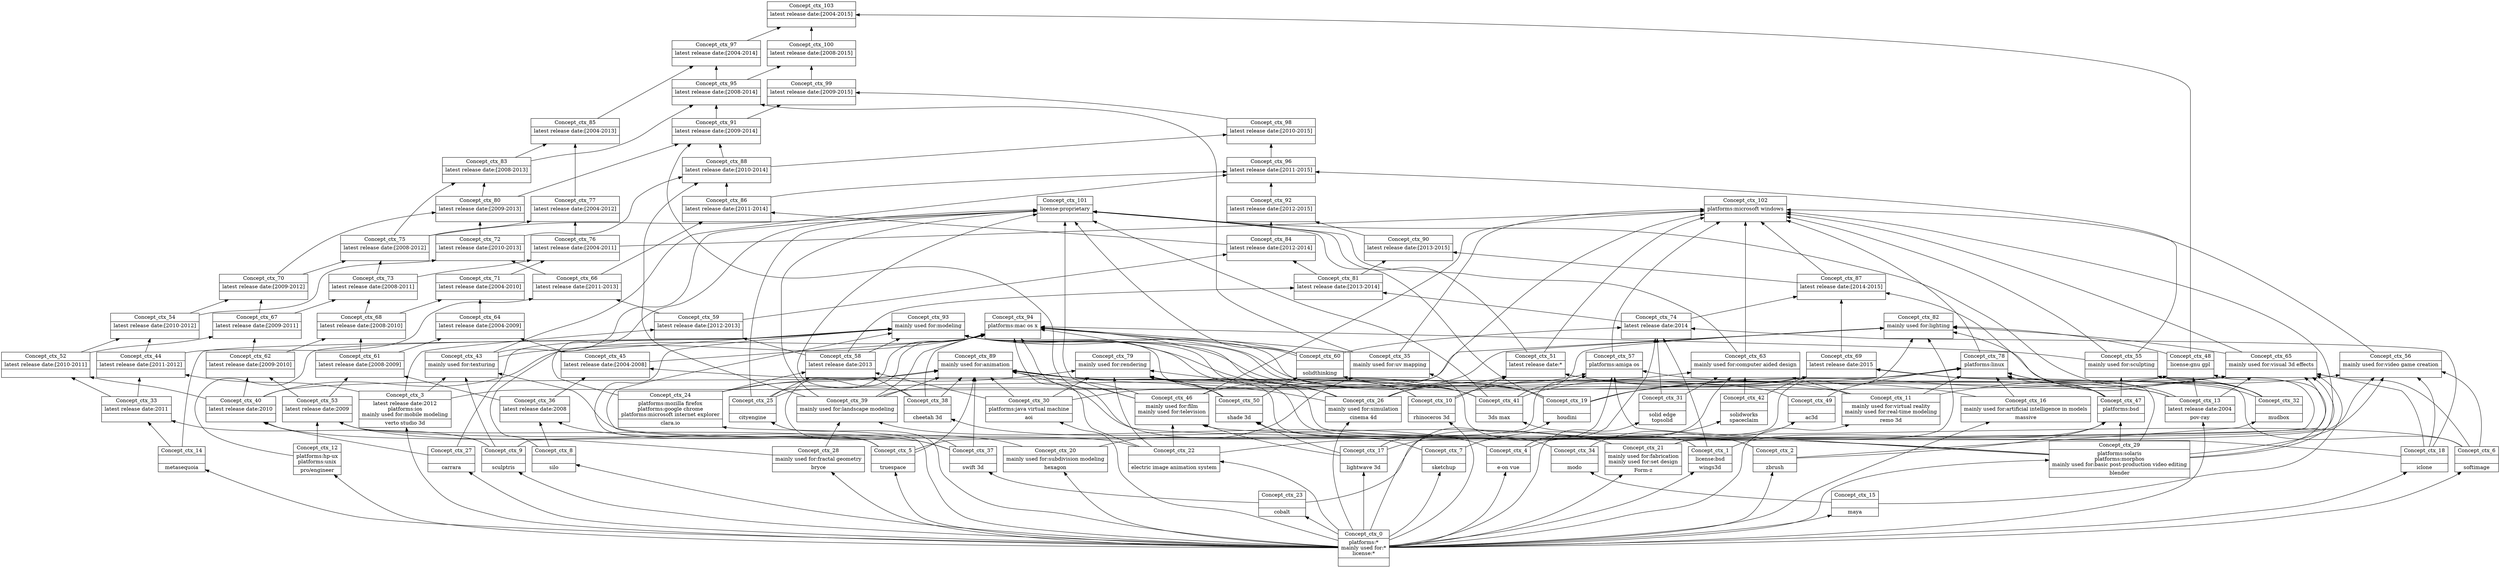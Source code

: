 digraph G { 
	rankdir=BT;
subgraph ctx { 
label="ctx";
1 [shape=record,label="{Concept_ctx_0|platforms:*\nmainly used for:*\nlicense:*\n|}"];
2 [shape=record,label="{Concept_ctx_13|latest release date:2004\n|pov-ray\n}"];
3 [shape=record,label="{Concept_ctx_18||iclone\n}"];
4 [shape=record,label="{Concept_ctx_28|mainly used for:fractal geometry\n|bryce\n}"];
5 [shape=record,label="{Concept_ctx_4||e-on vue\n}"];
6 [shape=record,label="{Concept_ctx_10||rhinoceros 3d\n}"];
7 [shape=record,label="{Concept_ctx_23||cobalt\n}"];
8 [shape=record,label="{Concept_ctx_7||sketchup\n}"];
9 [shape=record,label="{Concept_ctx_20|mainly used for:subdivision modeling\n|hexagon\n}"];
10 [shape=record,label="{Concept_ctx_16|mainly used for:artificial intelligence in models\n|massive\n}"];
11 [shape=record,label="{Concept_ctx_2||zbrush\n}"];
12 [shape=record,label="{Concept_ctx_19||houdini\n}"];
13 [shape=record,label="{Concept_ctx_6||softimage\n}"];
14 [shape=record,label="{Concept_ctx_25||cityengine\n}"];
15 [shape=record,label="{Concept_ctx_9||sculptris\n}"];
16 [shape=record,label="{Concept_ctx_3|latest release date:2012\nplatforms:ios\nmainly used for:mobile modeling\n|verto studio 3d\n}"];
17 [shape=record,label="{Concept_ctx_30|platforms:java virtual machine\n|aoi\n}"];
18 [shape=record,label="{Concept_ctx_1|license:bsd\n|wings3d\n}"];
19 [shape=record,label="{Concept_ctx_29|platforms:solaris\nplatforms:morphos\nmainly used for:basic post-production video editing\n|blender\n}"];
20 [shape=record,label="{Concept_ctx_26|mainly used for:simulation\n|cinema 4d\n}"];
21 [shape=record,label="{Concept_ctx_5||truespace\n}"];
22 [shape=record,label="{Concept_ctx_17||lightwave 3d\n}"];
23 [shape=record,label="{Concept_ctx_24|platforms:mozilla firefox\nplatforms:google chrome\nplatforms:microsoft internet explorer\n|clara.io\n}"];
24 [shape=record,label="{Concept_ctx_12|platforms:hp-ux\nplatforms:unix\n|pro/engineer\n}"];
25 [shape=record,label="{Concept_ctx_8||silo\n}"];
26 [shape=record,label="{Concept_ctx_27||carrara\n}"];
27 [shape=record,label="{Concept_ctx_14||metasequoia\n}"];
28 [shape=record,label="{Concept_ctx_11|mainly used for:virtual reality\nmainly used for:real-time modeling\n|remo 3d\n}"];
29 [shape=record,label="{Concept_ctx_21|mainly used for:fabrication\nmainly used for:set design\n|Form-z\n}"];
30 [shape=record,label="{Concept_ctx_15||maya\n}"];
31 [shape=record,label="{Concept_ctx_22||electric image animation system\n}"];
32 [shape=record,label="{Concept_ctx_39|mainly used for:landscape modeling\n|}"];
33 [shape=record,label="{Concept_ctx_31||solid edge\ntopsolid\n}"];
34 [shape=record,label="{Concept_ctx_35|mainly used for:uv mapping\n|}"];
35 [shape=record,label="{Concept_ctx_41||3ds max\n}"];
36 [shape=record,label="{Concept_ctx_32||mudbox\n}"];
37 [shape=record,label="{Concept_ctx_36|latest release date:2008\n|}"];
38 [shape=record,label="{Concept_ctx_40|latest release date:2010\n|}"];
39 [shape=record,label="{Concept_ctx_33|latest release date:2011\n|}"];
40 [shape=record,label="{Concept_ctx_37||swift 3d\n}"];
41 [shape=record,label="{Concept_ctx_38||cheetah 3d\n}"];
42 [shape=record,label="{Concept_ctx_34||modo\n}"];
43 [shape=record,label="{Concept_ctx_45|latest release date:[2004-2008]\n|}"];
44 [shape=record,label="{Concept_ctx_42||solidworks\nspaceclaim\n}"];
45 [shape=record,label="{Concept_ctx_46|mainly used for:film\nmainly used for:television\n|}"];
46 [shape=record,label="{Concept_ctx_43|mainly used for:texturing\n|}"];
47 [shape=record,label="{Concept_ctx_49||ac3d\n}"];
48 [shape=record,label="{Concept_ctx_48|license:gnu gpl\n|}"];
49 [shape=record,label="{Concept_ctx_44|latest release date:[2011-2012]\n|}"];
50 [shape=record,label="{Concept_ctx_47|platforms:bsd\n|}"];
51 [shape=record,label="{Concept_ctx_52|latest release date:[2010-2011]\n|}"];
52 [shape=record,label="{Concept_ctx_51|latest release date:*\n|}"];
53 [shape=record,label="{Concept_ctx_50||shade 3d\n}"];
54 [shape=record,label="{Concept_ctx_56|mainly used for:video game creation\n|}"];
55 [shape=record,label="{Concept_ctx_55|mainly used for:sculpting\n|}"];
56 [shape=record,label="{Concept_ctx_54|latest release date:[2010-2012]\n|}"];
57 [shape=record,label="{Concept_ctx_53|latest release date:2009\n|}"];
58 [shape=record,label="{Concept_ctx_58|latest release date:2013\n|}"];
59 [shape=record,label="{Concept_ctx_57|platforms:amiga os\n|}"];
60 [shape=record,label="{Concept_ctx_60||solidthinking\n}"];
61 [shape=record,label="{Concept_ctx_59|latest release date:[2012-2013]\n|}"];
62 [shape=record,label="{Concept_ctx_61|latest release date:[2008-2009]\n|}"];
63 [shape=record,label="{Concept_ctx_62|latest release date:[2009-2010]\n|}"];
64 [shape=record,label="{Concept_ctx_65|mainly used for:visual 3d effects\n|}"];
65 [shape=record,label="{Concept_ctx_63|mainly used for:computer aided design\n|}"];
66 [shape=record,label="{Concept_ctx_64|latest release date:[2004-2009]\n|}"];
67 [shape=record,label="{Concept_ctx_66|latest release date:[2011-2013]\n|}"];
68 [shape=record,label="{Concept_ctx_68|latest release date:[2008-2010]\n|}"];
69 [shape=record,label="{Concept_ctx_67|latest release date:[2009-2011]\n|}"];
70 [shape=record,label="{Concept_ctx_69|latest release date:2015\n|}"];
71 [shape=record,label="{Concept_ctx_71|latest release date:[2004-2010]\n|}"];
72 [shape=record,label="{Concept_ctx_70|latest release date:[2009-2012]\n|}"];
73 [shape=record,label="{Concept_ctx_72|latest release date:[2010-2013]\n|}"];
74 [shape=record,label="{Concept_ctx_73|latest release date:[2008-2011]\n|}"];
75 [shape=record,label="{Concept_ctx_74|latest release date:2014\n|}"];
76 [shape=record,label="{Concept_ctx_76|latest release date:[2004-2011]\n|}"];
77 [shape=record,label="{Concept_ctx_75|latest release date:[2008-2012]\n|}"];
78 [shape=record,label="{Concept_ctx_79|mainly used for:rendering\n|}"];
79 [shape=record,label="{Concept_ctx_77|latest release date:[2004-2012]\n|}"];
80 [shape=record,label="{Concept_ctx_78|platforms:linux\n|}"];
81 [shape=record,label="{Concept_ctx_80|latest release date:[2009-2013]\n|}"];
82 [shape=record,label="{Concept_ctx_81|latest release date:[2013-2014]\n|}"];
83 [shape=record,label="{Concept_ctx_82|mainly used for:lighting\n|}"];
84 [shape=record,label="{Concept_ctx_84|latest release date:[2012-2014]\n|}"];
85 [shape=record,label="{Concept_ctx_83|latest release date:[2008-2013]\n|}"];
86 [shape=record,label="{Concept_ctx_85|latest release date:[2004-2013]\n|}"];
87 [shape=record,label="{Concept_ctx_86|latest release date:[2011-2014]\n|}"];
88 [shape=record,label="{Concept_ctx_87|latest release date:[2014-2015]\n|}"];
89 [shape=record,label="{Concept_ctx_88|latest release date:[2010-2014]\n|}"];
90 [shape=record,label="{Concept_ctx_89|mainly used for:animation\n|}"];
91 [shape=record,label="{Concept_ctx_90|latest release date:[2013-2015]\n|}"];
92 [shape=record,label="{Concept_ctx_92|latest release date:[2012-2015]\n|}"];
93 [shape=record,label="{Concept_ctx_91|latest release date:[2009-2014]\n|}"];
94 [shape=record,label="{Concept_ctx_93|mainly used for:modeling\n|}"];
95 [shape=record,label="{Concept_ctx_96|latest release date:[2011-2015]\n|}"];
96 [shape=record,label="{Concept_ctx_95|latest release date:[2008-2014]\n|}"];
97 [shape=record,label="{Concept_ctx_94|platforms:mac os x\n|}"];
98 [shape=record,label="{Concept_ctx_97|latest release date:[2004-2014]\n|}"];
99 [shape=record,label="{Concept_ctx_98|latest release date:[2010-2015]\n|}"];
100 [shape=record,label="{Concept_ctx_99|latest release date:[2009-2015]\n|}"];
101 [shape=record,label="{Concept_ctx_100|latest release date:[2008-2015]\n|}"];
102 [shape=record,label="{Concept_ctx_101|license:proprietary\n|}"];
103 [shape=record,label="{Concept_ctx_103|latest release date:[2004-2015]\n|}"];
104 [shape=record,label="{Concept_ctx_102|platforms:microsoft windows\n|}"];
	1 -> 2
	1 -> 3
	1 -> 4
	1 -> 5
	1 -> 6
	1 -> 7
	1 -> 8
	1 -> 9
	1 -> 10
	1 -> 11
	1 -> 12
	1 -> 13
	1 -> 14
	1 -> 15
	1 -> 16
	1 -> 17
	1 -> 18
	1 -> 19
	1 -> 20
	1 -> 21
	1 -> 22
	1 -> 23
	1 -> 24
	1 -> 25
	1 -> 26
	1 -> 27
	1 -> 28
	1 -> 29
	1 -> 30
	1 -> 31
	4 -> 32
	5 -> 32
	1 -> 33
	9 -> 34
	18 -> 34
	13 -> 35
	11 -> 36
	9 -> 37
	25 -> 37
	26 -> 38
	4 -> 38
	15 -> 39
	27 -> 39
	7 -> 40
	29 -> 41
	30 -> 42
	2 -> 43
	37 -> 43
	8 -> 44
	22 -> 45
	3 -> 45
	31 -> 45
	15 -> 46
	16 -> 46
	11 -> 46
	42 -> 47
	2 -> 48
	19 -> 48
	17 -> 48
	39 -> 49
	16 -> 49
	18 -> 50
	19 -> 50
	11 -> 50
	39 -> 51
	38 -> 51
	20 -> 52
	6 -> 52
	28 -> 52
	10 -> 52
	22 -> 53
	42 -> 53
	22 -> 54
	28 -> 54
	3 -> 54
	13 -> 54
	19 -> 54
	15 -> 55
	50 -> 55
	36 -> 55
	51 -> 56
	49 -> 56
	24 -> 57
	21 -> 57
	40 -> 57
	31 -> 57
	23 -> 58
	41 -> 58
	14 -> 58
	17 -> 58
	22 -> 59
	20 -> 59
	21 -> 59
	2 -> 59
	19 -> 59
	47 -> 60
	53 -> 60
	58 -> 61
	16 -> 61
	37 -> 62
	57 -> 62
	38 -> 63
	57 -> 63
	20 -> 64
	31 -> 64
	3 -> 64
	12 -> 64
	13 -> 64
	2 -> 64
	30 -> 64
	19 -> 64
	28 -> 65
	6 -> 65
	7 -> 65
	33 -> 65
	44 -> 65
	62 -> 66
	43 -> 66
	61 -> 67
	49 -> 67
	62 -> 68
	63 -> 68
	51 -> 69
	63 -> 69
	12 -> 70
	36 -> 70
	35 -> 70
	44 -> 70
	19 -> 70
	66 -> 71
	68 -> 71
	69 -> 72
	56 -> 72
	56 -> 73
	67 -> 73
	69 -> 74
	68 -> 74
	3 -> 75
	5 -> 75
	33 -> 75
	18 -> 75
	60 -> 75
	74 -> 76
	71 -> 76
	72 -> 77
	74 -> 77
	23 -> 78
	20 -> 78
	29 -> 78
	31 -> 78
	11 -> 78
	35 -> 78
	53 -> 78
	19 -> 78
	17 -> 78
	77 -> 79
	76 -> 79
	14 -> 80
	50 -> 80
	28 -> 80
	12 -> 80
	13 -> 80
	36 -> 80
	2 -> 80
	47 -> 80
	10 -> 80
	72 -> 81
	73 -> 81
	75 -> 82
	58 -> 82
	16 -> 83
	29 -> 83
	5 -> 83
	36 -> 83
	35 -> 83
	64 -> 83
	48 -> 83
	45 -> 83
	82 -> 84
	61 -> 84
	77 -> 85
	81 -> 85
	85 -> 86
	79 -> 86
	84 -> 87
	67 -> 87
	70 -> 88
	75 -> 88
	50 -> 88
	87 -> 89
	73 -> 89
	32 -> 89
	32 -> 90
	53 -> 90
	19 -> 90
	45 -> 90
	17 -> 90
	23 -> 90
	38 -> 90
	20 -> 90
	21 -> 90
	41 -> 90
	12 -> 90
	35 -> 90
	40 -> 90
	82 -> 91
	88 -> 91
	91 -> 92
	84 -> 92
	89 -> 93
	81 -> 93
	45 -> 93
	50 -> 94
	58 -> 94
	60 -> 94
	24 -> 94
	25 -> 94
	28 -> 94
	21 -> 94
	26 -> 94
	20 -> 94
	6 -> 94
	12 -> 94
	35 -> 94
	27 -> 94
	40 -> 94
	92 -> 95
	87 -> 95
	55 -> 95
	46 -> 95
	34 -> 96
	85 -> 96
	93 -> 96
	32 -> 97
	60 -> 97
	34 -> 97
	38 -> 97
	43 -> 97
	41 -> 97
	14 -> 97
	31 -> 97
	20 -> 97
	6 -> 97
	8 -> 97
	12 -> 97
	55 -> 97
	40 -> 97
	46 -> 97
	96 -> 98
	86 -> 98
	89 -> 99
	95 -> 99
	99 -> 100
	93 -> 100
	96 -> 101
	100 -> 101
	32 -> 102
	60 -> 102
	77 -> 102
	45 -> 102
	65 -> 102
	23 -> 102
	41 -> 102
	14 -> 102
	12 -> 102
	36 -> 102
	35 -> 102
	52 -> 102
	46 -> 102
	101 -> 103
	48 -> 103
	98 -> 103
	32 -> 104
	76 -> 104
	34 -> 104
	65 -> 104
	45 -> 104
	29 -> 104
	54 -> 104
	80 -> 104
	59 -> 104
	52 -> 104
	64 -> 104
	55 -> 104
	88 -> 104
}
}